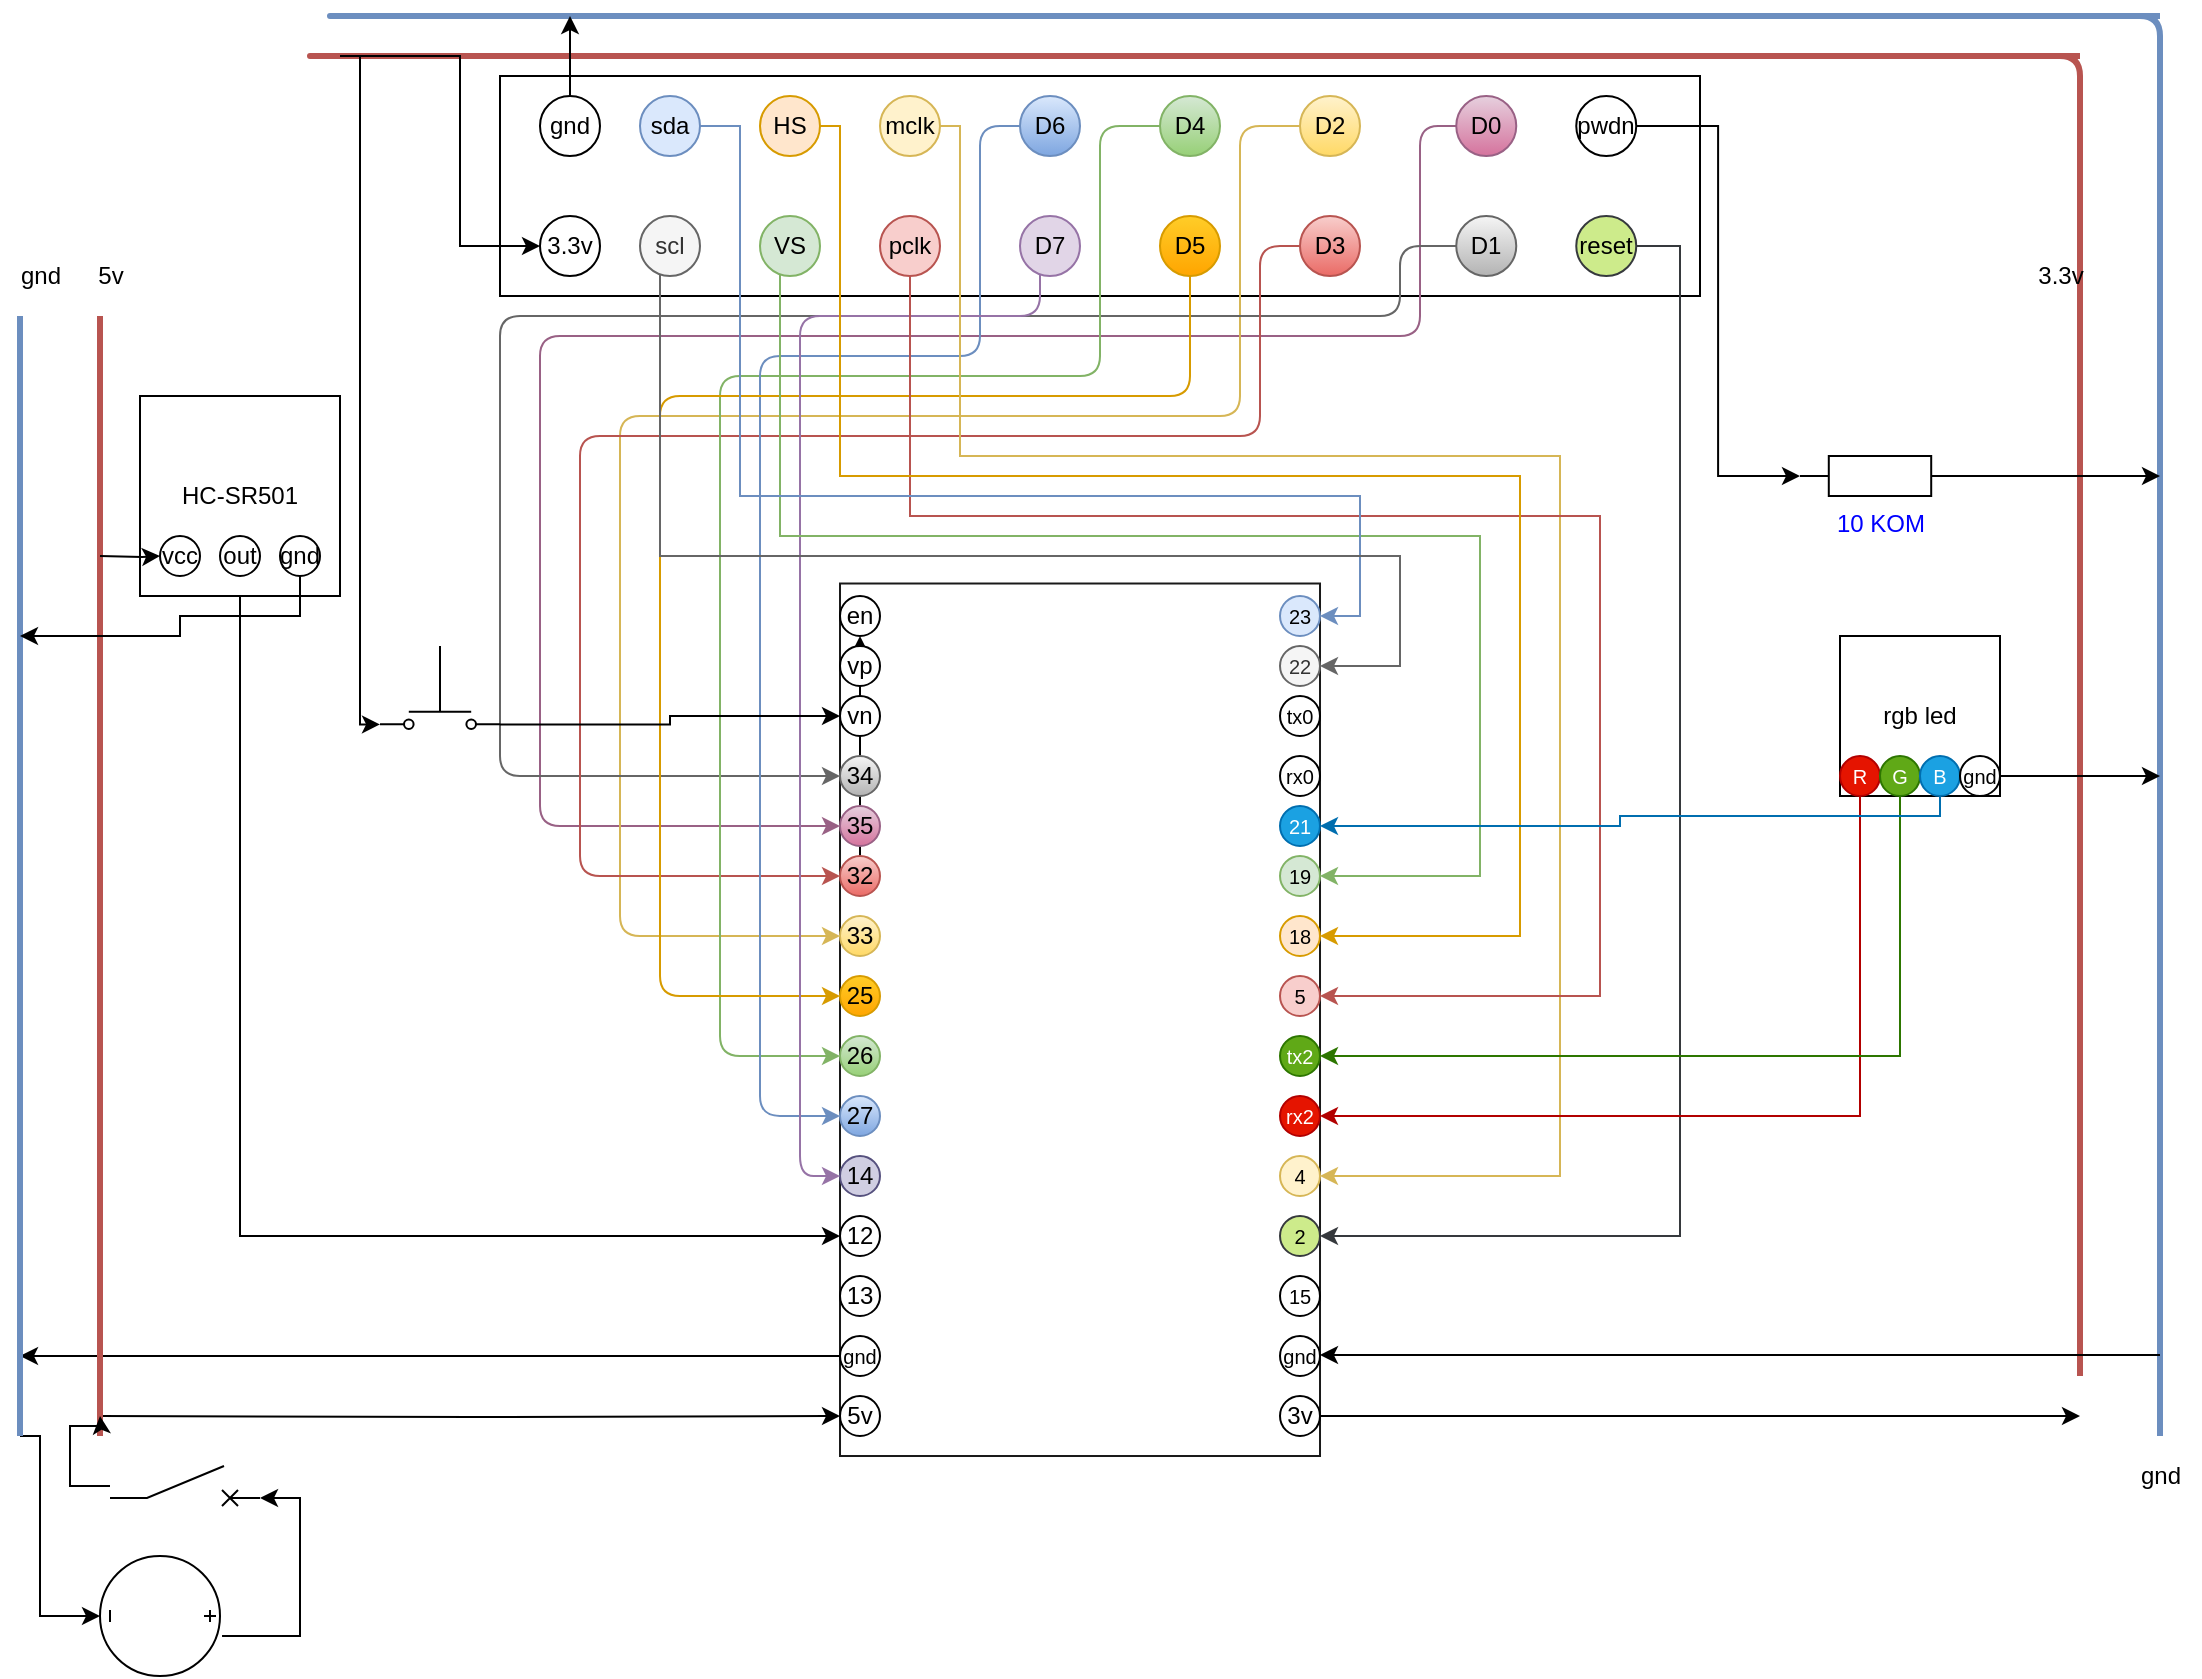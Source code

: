 <mxfile version="13.10.9" type="github">
  <diagram name="Page-1" id="7e0a89b8-554c-2b80-1dc8-d5c74ca68de4">
    <mxGraphModel dx="2066" dy="1110" grid="1" gridSize="10" guides="1" tooltips="1" connect="1" arrows="1" fold="1" page="1" pageScale="1" pageWidth="1100" pageHeight="850" background="#ffffff" math="0" shadow="0">
      <root>
        <mxCell id="0" />
        <mxCell id="1" parent="0" />
        <mxCell id="bvHc1E0F6--pJfczG942-1" value="" style="rounded=0;whiteSpace=wrap;html=1;rotation=-90;opacity=90;" parent="1" vertex="1">
          <mxGeometry x="321.88" y="391.88" width="436.25" height="240" as="geometry" />
        </mxCell>
        <mxCell id="5iwju3OXFSgrMfGdqbCo-8" style="edgeStyle=orthogonalEdgeStyle;rounded=0;orthogonalLoop=1;jettySize=auto;html=1;" parent="1" target="bvHc1E0F6--pJfczG942-3" edge="1">
          <mxGeometry relative="1" as="geometry">
            <mxPoint x="10" y="720" as="sourcePoint" />
            <Array as="points">
              <mxPoint x="20" y="720" />
              <mxPoint x="20" y="810" />
            </Array>
          </mxGeometry>
        </mxCell>
        <mxCell id="5iwju3OXFSgrMfGdqbCo-104" style="edgeStyle=orthogonalEdgeStyle;rounded=0;orthogonalLoop=1;jettySize=auto;html=1;entryX=1;entryY=0.8;entryDx=0;entryDy=0;entryPerimeter=0;exitX=0.667;exitY=-0.017;exitDx=0;exitDy=0;exitPerimeter=0;" parent="1" source="bvHc1E0F6--pJfczG942-3" target="5iwju3OXFSgrMfGdqbCo-102" edge="1">
          <mxGeometry relative="1" as="geometry" />
        </mxCell>
        <mxCell id="bvHc1E0F6--pJfczG942-3" value="" style="pointerEvents=1;verticalLabelPosition=bottom;shadow=0;dashed=0;align=center;html=1;verticalAlign=top;shape=mxgraph.electrical.signal_sources.dc_source_3;rotation=90;" parent="1" vertex="1">
          <mxGeometry x="50" y="780" width="60" height="60" as="geometry" />
        </mxCell>
        <mxCell id="5iwju3OXFSgrMfGdqbCo-4" style="edgeStyle=orthogonalEdgeStyle;rounded=0;orthogonalLoop=1;jettySize=auto;html=1;" parent="1" target="bvHc1E0F6--pJfczG942-7" edge="1">
          <mxGeometry relative="1" as="geometry">
            <mxPoint x="50" y="710" as="sourcePoint" />
          </mxGeometry>
        </mxCell>
        <mxCell id="bvHc1E0F6--pJfczG942-7" value="5v" style="ellipse;whiteSpace=wrap;html=1;aspect=fixed;" parent="1" vertex="1">
          <mxGeometry x="420" y="700" width="20" height="20" as="geometry" />
        </mxCell>
        <mxCell id="5iwju3OXFSgrMfGdqbCo-5" style="edgeStyle=orthogonalEdgeStyle;rounded=0;orthogonalLoop=1;jettySize=auto;html=1;" parent="1" source="bvHc1E0F6--pJfczG942-14" edge="1">
          <mxGeometry relative="1" as="geometry">
            <mxPoint x="10" y="680" as="targetPoint" />
          </mxGeometry>
        </mxCell>
        <mxCell id="bvHc1E0F6--pJfczG942-14" value="&lt;font size=&quot;1&quot;&gt;gnd&lt;/font&gt;" style="ellipse;whiteSpace=wrap;html=1;aspect=fixed;" parent="1" vertex="1">
          <mxGeometry x="420" y="670" width="20" height="20" as="geometry" />
        </mxCell>
        <mxCell id="bvHc1E0F6--pJfczG942-18" value="13" style="ellipse;whiteSpace=wrap;html=1;aspect=fixed;" parent="1" vertex="1">
          <mxGeometry x="420" y="640" width="20" height="20" as="geometry" />
        </mxCell>
        <mxCell id="bvHc1E0F6--pJfczG942-19" value="12" style="ellipse;whiteSpace=wrap;html=1;aspect=fixed;" parent="1" vertex="1">
          <mxGeometry x="420" y="610" width="20" height="20" as="geometry" />
        </mxCell>
        <mxCell id="bvHc1E0F6--pJfczG942-20" value="14" style="ellipse;whiteSpace=wrap;html=1;aspect=fixed;fillColor=#d0cee2;strokeColor=#56517e;" parent="1" vertex="1">
          <mxGeometry x="420" y="580" width="20" height="20" as="geometry" />
        </mxCell>
        <mxCell id="bvHc1E0F6--pJfczG942-21" value="27" style="ellipse;whiteSpace=wrap;html=1;aspect=fixed;fillColor=#dae8fc;strokeColor=#6c8ebf;gradientColor=#7ea6e0;" parent="1" vertex="1">
          <mxGeometry x="420" y="550" width="20" height="20" as="geometry" />
        </mxCell>
        <mxCell id="bvHc1E0F6--pJfczG942-22" value="26" style="ellipse;whiteSpace=wrap;html=1;aspect=fixed;fillColor=#d5e8d4;strokeColor=#82b366;gradientColor=#97d077;" parent="1" vertex="1">
          <mxGeometry x="420" y="520" width="20" height="20" as="geometry" />
        </mxCell>
        <mxCell id="bvHc1E0F6--pJfczG942-23" value="25" style="ellipse;whiteSpace=wrap;html=1;aspect=fixed;fillColor=#ffcd28;strokeColor=#d79b00;gradientColor=#ffa500;" parent="1" vertex="1">
          <mxGeometry x="420" y="490" width="20" height="20" as="geometry" />
        </mxCell>
        <mxCell id="bvHc1E0F6--pJfczG942-24" value="33" style="ellipse;whiteSpace=wrap;html=1;aspect=fixed;fillColor=#fff2cc;strokeColor=#d6b656;gradientColor=#ffd966;" parent="1" vertex="1">
          <mxGeometry x="420" y="460" width="20" height="20" as="geometry" />
        </mxCell>
        <mxCell id="5iwju3OXFSgrMfGdqbCo-1" value="" style="edgeStyle=orthogonalEdgeStyle;rounded=0;orthogonalLoop=1;jettySize=auto;html=1;" parent="1" source="bvHc1E0F6--pJfczG942-25" target="bvHc1E0F6--pJfczG942-30" edge="1">
          <mxGeometry relative="1" as="geometry" />
        </mxCell>
        <mxCell id="bvHc1E0F6--pJfczG942-25" value="32" style="ellipse;whiteSpace=wrap;html=1;aspect=fixed;fillColor=#f8cecc;strokeColor=#b85450;gradientColor=#ea6b66;" parent="1" vertex="1">
          <mxGeometry x="420" y="430" width="20" height="20" as="geometry" />
        </mxCell>
        <mxCell id="bvHc1E0F6--pJfczG942-26" value="35" style="ellipse;whiteSpace=wrap;html=1;aspect=fixed;fillColor=#e6d0de;strokeColor=#996185;gradientColor=#d5739d;" parent="1" vertex="1">
          <mxGeometry x="420" y="405" width="20" height="20" as="geometry" />
        </mxCell>
        <mxCell id="bvHc1E0F6--pJfczG942-27" value="34" style="ellipse;whiteSpace=wrap;html=1;aspect=fixed;fillColor=#f5f5f5;strokeColor=#666666;gradientColor=#b3b3b3;" parent="1" vertex="1">
          <mxGeometry x="420" y="380" width="20" height="20" as="geometry" />
        </mxCell>
        <mxCell id="bvHc1E0F6--pJfczG942-28" value="vn" style="ellipse;whiteSpace=wrap;html=1;aspect=fixed;" parent="1" vertex="1">
          <mxGeometry x="420" y="350" width="20" height="20" as="geometry" />
        </mxCell>
        <mxCell id="bvHc1E0F6--pJfczG942-29" value="vp" style="ellipse;whiteSpace=wrap;html=1;aspect=fixed;" parent="1" vertex="1">
          <mxGeometry x="420" y="325" width="20" height="20" as="geometry" />
        </mxCell>
        <mxCell id="bvHc1E0F6--pJfczG942-30" value="en" style="ellipse;whiteSpace=wrap;html=1;aspect=fixed;" parent="1" vertex="1">
          <mxGeometry x="420" y="300" width="20" height="20" as="geometry" />
        </mxCell>
        <mxCell id="bvHc1E0F6--pJfczG942-51" style="edgeStyle=orthogonalEdgeStyle;rounded=0;orthogonalLoop=1;jettySize=auto;html=0;strokeWidth=1;fontColor=#0000FF;" parent="1" source="bvHc1E0F6--pJfczG942-31" edge="1">
          <mxGeometry relative="1" as="geometry">
            <mxPoint x="1040" y="710" as="targetPoint" />
          </mxGeometry>
        </mxCell>
        <mxCell id="bvHc1E0F6--pJfczG942-31" value="3v" style="ellipse;whiteSpace=wrap;html=1;aspect=fixed;" parent="1" vertex="1">
          <mxGeometry x="640" y="700" width="20" height="20" as="geometry" />
        </mxCell>
        <mxCell id="bvHc1E0F6--pJfczG942-32" value="&lt;font size=&quot;1&quot;&gt;gnd&lt;/font&gt;" style="ellipse;whiteSpace=wrap;html=1;aspect=fixed;" parent="1" vertex="1">
          <mxGeometry x="640" y="670" width="20" height="20" as="geometry" />
        </mxCell>
        <mxCell id="bvHc1E0F6--pJfczG942-33" value="&lt;font size=&quot;1&quot;&gt;15&lt;/font&gt;" style="ellipse;whiteSpace=wrap;html=1;aspect=fixed;" parent="1" vertex="1">
          <mxGeometry x="640" y="640" width="20" height="20" as="geometry" />
        </mxCell>
        <mxCell id="bvHc1E0F6--pJfczG942-34" value="&lt;font size=&quot;1&quot;&gt;2&lt;/font&gt;" style="ellipse;whiteSpace=wrap;html=1;aspect=fixed;fillColor=#cdeb8b;strokeColor=#36393d;" parent="1" vertex="1">
          <mxGeometry x="640" y="610" width="20" height="20" as="geometry" />
        </mxCell>
        <mxCell id="bvHc1E0F6--pJfczG942-35" value="&lt;font size=&quot;1&quot;&gt;4&lt;/font&gt;" style="ellipse;whiteSpace=wrap;html=1;aspect=fixed;fillColor=#fff2cc;strokeColor=#d6b656;" parent="1" vertex="1">
          <mxGeometry x="640" y="580" width="20" height="20" as="geometry" />
        </mxCell>
        <mxCell id="bvHc1E0F6--pJfczG942-36" value="&lt;font size=&quot;1&quot;&gt;rx2&lt;/font&gt;" style="ellipse;whiteSpace=wrap;html=1;aspect=fixed;fillColor=#e51400;strokeColor=#B20000;fontColor=#ffffff;" parent="1" vertex="1">
          <mxGeometry x="640" y="550" width="20" height="20" as="geometry" />
        </mxCell>
        <mxCell id="bvHc1E0F6--pJfczG942-37" value="&lt;font size=&quot;1&quot;&gt;tx2&lt;/font&gt;" style="ellipse;whiteSpace=wrap;html=1;aspect=fixed;fillColor=#60a917;strokeColor=#2D7600;fontColor=#ffffff;" parent="1" vertex="1">
          <mxGeometry x="640" y="520" width="20" height="20" as="geometry" />
        </mxCell>
        <mxCell id="bvHc1E0F6--pJfczG942-38" value="&lt;font size=&quot;1&quot;&gt;5&lt;/font&gt;" style="ellipse;whiteSpace=wrap;html=1;aspect=fixed;fillColor=#f8cecc;strokeColor=#b85450;" parent="1" vertex="1">
          <mxGeometry x="640" y="490" width="20" height="20" as="geometry" />
        </mxCell>
        <mxCell id="bvHc1E0F6--pJfczG942-39" value="&lt;font size=&quot;1&quot;&gt;18&lt;/font&gt;" style="ellipse;whiteSpace=wrap;html=1;aspect=fixed;fillColor=#ffe6cc;strokeColor=#d79b00;" parent="1" vertex="1">
          <mxGeometry x="640" y="460" width="20" height="20" as="geometry" />
        </mxCell>
        <mxCell id="bvHc1E0F6--pJfczG942-40" value="&lt;font size=&quot;1&quot;&gt;19&lt;/font&gt;" style="ellipse;whiteSpace=wrap;html=1;aspect=fixed;fillColor=#d5e8d4;strokeColor=#82b366;" parent="1" vertex="1">
          <mxGeometry x="640" y="430" width="20" height="20" as="geometry" />
        </mxCell>
        <mxCell id="bvHc1E0F6--pJfczG942-41" value="&lt;font size=&quot;1&quot;&gt;21&lt;/font&gt;" style="ellipse;whiteSpace=wrap;html=1;aspect=fixed;fillColor=#1ba1e2;strokeColor=#006EAF;fontColor=#ffffff;" parent="1" vertex="1">
          <mxGeometry x="640" y="405" width="20" height="20" as="geometry" />
        </mxCell>
        <mxCell id="bvHc1E0F6--pJfczG942-42" value="&lt;font size=&quot;1&quot;&gt;rx0&lt;/font&gt;" style="ellipse;whiteSpace=wrap;html=1;aspect=fixed;" parent="1" vertex="1">
          <mxGeometry x="640" y="380" width="20" height="20" as="geometry" />
        </mxCell>
        <mxCell id="bvHc1E0F6--pJfczG942-43" value="&lt;font size=&quot;1&quot;&gt;tx0&lt;/font&gt;" style="ellipse;whiteSpace=wrap;html=1;aspect=fixed;" parent="1" vertex="1">
          <mxGeometry x="640" y="350" width="20" height="20" as="geometry" />
        </mxCell>
        <mxCell id="bvHc1E0F6--pJfczG942-44" value="&lt;font size=&quot;1&quot;&gt;22&lt;/font&gt;" style="ellipse;whiteSpace=wrap;html=1;aspect=fixed;fillColor=#f5f5f5;strokeColor=#666666;fontColor=#333333;" parent="1" vertex="1">
          <mxGeometry x="640" y="325" width="20" height="20" as="geometry" />
        </mxCell>
        <mxCell id="bvHc1E0F6--pJfczG942-45" value="&lt;font size=&quot;1&quot;&gt;23&lt;/font&gt;" style="ellipse;whiteSpace=wrap;html=1;aspect=fixed;fillColor=#dae8fc;strokeColor=#6c8ebf;" parent="1" vertex="1">
          <mxGeometry x="640" y="300" width="20" height="20" as="geometry" />
        </mxCell>
        <mxCell id="bvHc1E0F6--pJfczG942-48" value="" style="endArrow=none;labelBorderColor=#0000FF;fontColor=#0000FF;spacingTop=2;spacing=4;fillColor=#dae8fc;strokeColor=#6c8ebf;strokeWidth=3;" parent="1" edge="1">
          <mxGeometry width="50" height="50" relative="1" as="geometry">
            <mxPoint x="1080" y="720" as="sourcePoint" />
            <mxPoint x="1080" y="10" as="targetPoint" />
            <Array as="points">
              <mxPoint x="1080" y="10" />
              <mxPoint x="160" y="10" />
            </Array>
          </mxGeometry>
        </mxCell>
        <mxCell id="bvHc1E0F6--pJfczG942-50" value="" style="endArrow=none;html=1;strokeWidth=3;fontColor=#0000FF;fillColor=#f8cecc;strokeColor=#b85450;" parent="1" edge="1">
          <mxGeometry width="50" height="50" relative="1" as="geometry">
            <mxPoint x="1040" y="690" as="sourcePoint" />
            <mxPoint x="1040" y="30" as="targetPoint" />
            <Array as="points">
              <mxPoint x="1040" y="30" />
              <mxPoint x="150" y="30" />
            </Array>
          </mxGeometry>
        </mxCell>
        <mxCell id="bvHc1E0F6--pJfczG942-54" style="edgeStyle=orthogonalEdgeStyle;rounded=0;orthogonalLoop=1;jettySize=auto;html=0;strokeWidth=1;fontColor=#0000FF;" parent="1" target="bvHc1E0F6--pJfczG942-32" edge="1">
          <mxGeometry relative="1" as="geometry">
            <mxPoint x="700" y="679.5" as="targetPoint" />
            <mxPoint x="1080" y="679.5" as="sourcePoint" />
          </mxGeometry>
        </mxCell>
        <mxCell id="bvHc1E0F6--pJfczG942-58" style="edgeStyle=orthogonalEdgeStyle;rounded=0;orthogonalLoop=1;jettySize=auto;html=0;strokeWidth=1;fontColor=#0000FF;" parent="1" source="bvHc1E0F6--pJfczG942-57" edge="1">
          <mxGeometry relative="1" as="geometry">
            <mxPoint x="1080" y="240" as="targetPoint" />
          </mxGeometry>
        </mxCell>
        <mxCell id="bvHc1E0F6--pJfczG942-57" value="10 KOM" style="pointerEvents=1;verticalLabelPosition=bottom;shadow=0;dashed=0;align=center;html=1;verticalAlign=top;shape=mxgraph.electrical.resistors.resistor_1;fontColor=#0000FF;" parent="1" vertex="1">
          <mxGeometry x="900" y="230" width="80" height="20" as="geometry" />
        </mxCell>
        <mxCell id="bvHc1E0F6--pJfczG942-60" value="" style="rounded=0;whiteSpace=wrap;html=1;fontColor=#0000FF;labelBackgroundColor=none;textOpacity=90;" parent="1" vertex="1">
          <mxGeometry x="250" y="40" width="600" height="110" as="geometry" />
        </mxCell>
        <mxCell id="bvHc1E0F6--pJfczG942-83" style="edgeStyle=orthogonalEdgeStyle;rounded=0;orthogonalLoop=1;jettySize=auto;html=0;entryX=0;entryY=0.5;entryDx=0;entryDy=0;entryPerimeter=0;strokeWidth=1;fontColor=#0000FF;" parent="1" source="bvHc1E0F6--pJfczG942-68" target="bvHc1E0F6--pJfczG942-57" edge="1">
          <mxGeometry relative="1" as="geometry" />
        </mxCell>
        <mxCell id="bvHc1E0F6--pJfczG942-68" value="pwdn" style="ellipse;whiteSpace=wrap;html=1;aspect=fixed;" parent="1" vertex="1">
          <mxGeometry x="788.13" y="50" width="30" height="30" as="geometry" />
        </mxCell>
        <mxCell id="5iwju3OXFSgrMfGdqbCo-85" style="edgeStyle=orthogonalEdgeStyle;orthogonalLoop=1;jettySize=auto;html=1;entryX=1;entryY=0.5;entryDx=0;entryDy=0;rounded=0;fillColor=#cdeb8b;strokeColor=#36393d;" parent="1" source="bvHc1E0F6--pJfczG942-72" target="bvHc1E0F6--pJfczG942-34" edge="1">
          <mxGeometry relative="1" as="geometry">
            <mxPoint x="840" y="620" as="targetPoint" />
            <Array as="points">
              <mxPoint x="840" y="125" />
              <mxPoint x="840" y="620" />
            </Array>
          </mxGeometry>
        </mxCell>
        <mxCell id="bvHc1E0F6--pJfczG942-72" value="reset" style="ellipse;whiteSpace=wrap;html=1;aspect=fixed;fillColor=#cdeb8b;strokeColor=#36393d;" parent="1" vertex="1">
          <mxGeometry x="788.13" y="110" width="30" height="30" as="geometry" />
        </mxCell>
        <mxCell id="5iwju3OXFSgrMfGdqbCo-83" style="edgeStyle=orthogonalEdgeStyle;rounded=1;orthogonalLoop=1;jettySize=auto;html=1;entryX=0;entryY=0.5;entryDx=0;entryDy=0;gradientColor=#d5739d;fillColor=#e6d0de;strokeColor=#996185;" parent="1" source="bvHc1E0F6--pJfczG942-76" target="bvHc1E0F6--pJfczG942-26" edge="1">
          <mxGeometry relative="1" as="geometry">
            <mxPoint x="270" y="420" as="targetPoint" />
            <Array as="points">
              <mxPoint x="710" y="65" />
              <mxPoint x="710" y="170" />
              <mxPoint x="270" y="170" />
              <mxPoint x="270" y="415" />
            </Array>
          </mxGeometry>
        </mxCell>
        <mxCell id="bvHc1E0F6--pJfczG942-76" value="D0" style="ellipse;whiteSpace=wrap;html=1;aspect=fixed;gradientColor=#d5739d;fillColor=#e6d0de;strokeColor=#996185;" parent="1" vertex="1">
          <mxGeometry x="728.13" y="50" width="30" height="30" as="geometry" />
        </mxCell>
        <mxCell id="5iwju3OXFSgrMfGdqbCo-81" style="edgeStyle=orthogonalEdgeStyle;rounded=1;orthogonalLoop=1;jettySize=auto;html=1;entryX=0;entryY=0.5;entryDx=0;entryDy=0;gradientColor=#ffd966;fillColor=#fff2cc;strokeColor=#d6b656;" parent="1" source="bvHc1E0F6--pJfczG942-77" target="bvHc1E0F6--pJfczG942-24" edge="1">
          <mxGeometry relative="1" as="geometry">
            <mxPoint x="310" y="470" as="targetPoint" />
            <Array as="points">
              <mxPoint x="620" y="65" />
              <mxPoint x="620" y="210" />
              <mxPoint x="310" y="210" />
              <mxPoint x="310" y="470" />
            </Array>
          </mxGeometry>
        </mxCell>
        <mxCell id="bvHc1E0F6--pJfczG942-77" value="D2" style="ellipse;whiteSpace=wrap;html=1;aspect=fixed;gradientColor=#ffd966;fillColor=#fff2cc;strokeColor=#d6b656;" parent="1" vertex="1">
          <mxGeometry x="650" y="50" width="30" height="30" as="geometry" />
        </mxCell>
        <mxCell id="5iwju3OXFSgrMfGdqbCo-84" style="edgeStyle=orthogonalEdgeStyle;rounded=1;orthogonalLoop=1;jettySize=auto;html=1;entryX=0;entryY=0.5;entryDx=0;entryDy=0;gradientColor=#b3b3b3;fillColor=#f5f5f5;strokeColor=#666666;" parent="1" source="bvHc1E0F6--pJfczG942-78" target="bvHc1E0F6--pJfczG942-27" edge="1">
          <mxGeometry relative="1" as="geometry">
            <mxPoint x="240" y="390" as="targetPoint" />
            <Array as="points">
              <mxPoint x="700" y="125" />
              <mxPoint x="700" y="160" />
              <mxPoint x="250" y="160" />
              <mxPoint x="250" y="390" />
            </Array>
          </mxGeometry>
        </mxCell>
        <mxCell id="bvHc1E0F6--pJfczG942-78" value="D1" style="ellipse;whiteSpace=wrap;html=1;aspect=fixed;fillColor=#f5f5f5;strokeColor=#666666;gradientColor=#b3b3b3;" parent="1" vertex="1">
          <mxGeometry x="728.13" y="110" width="30" height="30" as="geometry" />
        </mxCell>
        <mxCell id="5iwju3OXFSgrMfGdqbCo-82" style="edgeStyle=orthogonalEdgeStyle;rounded=1;orthogonalLoop=1;jettySize=auto;html=1;entryX=0;entryY=0.5;entryDx=0;entryDy=0;gradientColor=#ea6b66;fillColor=#f8cecc;strokeColor=#b85450;" parent="1" source="bvHc1E0F6--pJfczG942-79" target="bvHc1E0F6--pJfczG942-25" edge="1">
          <mxGeometry relative="1" as="geometry">
            <mxPoint x="280" y="440" as="targetPoint" />
            <Array as="points">
              <mxPoint x="630" y="125" />
              <mxPoint x="630" y="220" />
              <mxPoint x="290" y="220" />
              <mxPoint x="290" y="440" />
            </Array>
          </mxGeometry>
        </mxCell>
        <mxCell id="bvHc1E0F6--pJfczG942-79" value="D3" style="ellipse;whiteSpace=wrap;html=1;aspect=fixed;gradientColor=#ea6b66;fillColor=#f8cecc;strokeColor=#b85450;" parent="1" vertex="1">
          <mxGeometry x="650" y="110" width="30" height="30" as="geometry" />
        </mxCell>
        <mxCell id="5iwju3OXFSgrMfGdqbCo-70" style="edgeStyle=orthogonalEdgeStyle;rounded=1;orthogonalLoop=1;jettySize=auto;html=1;entryX=0;entryY=0.5;entryDx=0;entryDy=0;gradientColor=#97d077;fillColor=#d5e8d4;strokeColor=#82b366;" parent="1" source="bvHc1E0F6--pJfczG942-84" target="bvHc1E0F6--pJfczG942-22" edge="1">
          <mxGeometry relative="1" as="geometry">
            <mxPoint x="360" y="530" as="targetPoint" />
            <Array as="points">
              <mxPoint x="550" y="65" />
              <mxPoint x="550" y="190" />
              <mxPoint x="360" y="190" />
              <mxPoint x="360" y="530" />
            </Array>
          </mxGeometry>
        </mxCell>
        <mxCell id="bvHc1E0F6--pJfczG942-84" value="D4" style="ellipse;whiteSpace=wrap;html=1;aspect=fixed;gradientColor=#97d077;fillColor=#d5e8d4;strokeColor=#82b366;" parent="1" vertex="1">
          <mxGeometry x="580" y="50" width="30" height="30" as="geometry" />
        </mxCell>
        <mxCell id="5iwju3OXFSgrMfGdqbCo-69" style="edgeStyle=orthogonalEdgeStyle;rounded=1;orthogonalLoop=1;jettySize=auto;html=1;entryX=0;entryY=0.5;entryDx=0;entryDy=0;gradientColor=#7ea6e0;fillColor=#dae8fc;strokeColor=#6c8ebf;" parent="1" source="bvHc1E0F6--pJfczG942-85" target="bvHc1E0F6--pJfczG942-21" edge="1">
          <mxGeometry relative="1" as="geometry">
            <mxPoint x="390" y="560" as="targetPoint" />
            <Array as="points">
              <mxPoint x="490" y="65" />
              <mxPoint x="490" y="180" />
              <mxPoint x="380" y="180" />
              <mxPoint x="380" y="560" />
            </Array>
          </mxGeometry>
        </mxCell>
        <mxCell id="bvHc1E0F6--pJfczG942-85" value="D6" style="ellipse;whiteSpace=wrap;html=1;aspect=fixed;gradientColor=#7ea6e0;fillColor=#dae8fc;strokeColor=#6c8ebf;" parent="1" vertex="1">
          <mxGeometry x="510" y="50" width="30" height="30" as="geometry" />
        </mxCell>
        <mxCell id="5iwju3OXFSgrMfGdqbCo-76" style="edgeStyle=orthogonalEdgeStyle;rounded=1;orthogonalLoop=1;jettySize=auto;html=1;entryX=0;entryY=0.5;entryDx=0;entryDy=0;gradientColor=#ffa500;fillColor=#ffcd28;strokeColor=#d79b00;" parent="1" source="bvHc1E0F6--pJfczG942-86" target="bvHc1E0F6--pJfczG942-23" edge="1">
          <mxGeometry relative="1" as="geometry">
            <mxPoint x="340" y="500" as="targetPoint" />
            <Array as="points">
              <mxPoint x="595" y="200" />
              <mxPoint x="330" y="200" />
              <mxPoint x="330" y="500" />
            </Array>
          </mxGeometry>
        </mxCell>
        <mxCell id="bvHc1E0F6--pJfczG942-86" value="D5" style="ellipse;whiteSpace=wrap;html=1;aspect=fixed;gradientColor=#ffa500;fillColor=#ffcd28;strokeColor=#d79b00;" parent="1" vertex="1">
          <mxGeometry x="580" y="110" width="30" height="30" as="geometry" />
        </mxCell>
        <mxCell id="5iwju3OXFSgrMfGdqbCo-67" style="edgeStyle=orthogonalEdgeStyle;rounded=1;orthogonalLoop=1;jettySize=auto;html=1;entryX=0;entryY=0.5;entryDx=0;entryDy=0;fillColor=#e1d5e7;strokeColor=#9673a6;" parent="1" source="bvHc1E0F6--pJfczG942-87" target="bvHc1E0F6--pJfczG942-20" edge="1">
          <mxGeometry relative="1" as="geometry">
            <mxPoint x="410" y="590" as="targetPoint" />
            <Array as="points">
              <mxPoint x="520" y="160" />
              <mxPoint x="400" y="160" />
              <mxPoint x="400" y="590" />
            </Array>
          </mxGeometry>
        </mxCell>
        <mxCell id="bvHc1E0F6--pJfczG942-87" value="D7" style="ellipse;whiteSpace=wrap;html=1;aspect=fixed;fillColor=#e1d5e7;strokeColor=#9673a6;" parent="1" vertex="1">
          <mxGeometry x="510" y="110" width="30" height="30" as="geometry" />
        </mxCell>
        <mxCell id="5iwju3OXFSgrMfGdqbCo-65" style="edgeStyle=orthogonalEdgeStyle;rounded=0;orthogonalLoop=1;jettySize=auto;html=1;entryX=1;entryY=0.5;entryDx=0;entryDy=0;fillColor=#fff2cc;strokeColor=#d6b656;" parent="1" source="bvHc1E0F6--pJfczG942-88" target="bvHc1E0F6--pJfczG942-35" edge="1">
          <mxGeometry relative="1" as="geometry">
            <mxPoint x="760" y="590" as="targetPoint" />
            <Array as="points">
              <mxPoint x="480" y="65" />
              <mxPoint x="480" y="230" />
              <mxPoint x="780" y="230" />
              <mxPoint x="780" y="590" />
            </Array>
          </mxGeometry>
        </mxCell>
        <mxCell id="bvHc1E0F6--pJfczG942-88" value="mclk" style="ellipse;whiteSpace=wrap;html=1;aspect=fixed;fillColor=#fff2cc;strokeColor=#d6b656;" parent="1" vertex="1">
          <mxGeometry x="440" y="50" width="30" height="30" as="geometry" />
        </mxCell>
        <mxCell id="5iwju3OXFSgrMfGdqbCo-47" style="edgeStyle=orthogonalEdgeStyle;rounded=0;orthogonalLoop=1;jettySize=auto;html=1;entryX=1;entryY=0.5;entryDx=0;entryDy=0;fillColor=#f8cecc;strokeColor=#b85450;" parent="1" source="bvHc1E0F6--pJfczG942-89" target="bvHc1E0F6--pJfczG942-38" edge="1">
          <mxGeometry relative="1" as="geometry">
            <mxPoint x="800" y="500" as="targetPoint" />
            <Array as="points">
              <mxPoint x="455" y="260" />
              <mxPoint x="800" y="260" />
              <mxPoint x="800" y="500" />
            </Array>
          </mxGeometry>
        </mxCell>
        <mxCell id="5iwju3OXFSgrMfGdqbCo-64" style="edgeStyle=orthogonalEdgeStyle;rounded=0;orthogonalLoop=1;jettySize=auto;html=1;entryX=1;entryY=0.5;entryDx=0;entryDy=0;fillColor=#ffe6cc;strokeColor=#d79b00;" parent="1" source="bvHc1E0F6--pJfczG942-91" target="bvHc1E0F6--pJfczG942-39" edge="1">
          <mxGeometry relative="1" as="geometry">
            <mxPoint x="760" y="470" as="targetPoint" />
            <Array as="points">
              <mxPoint x="420" y="65" />
              <mxPoint x="420" y="240" />
              <mxPoint x="760" y="240" />
              <mxPoint x="760" y="470" />
            </Array>
          </mxGeometry>
        </mxCell>
        <mxCell id="bvHc1E0F6--pJfczG942-91" value="HS" style="ellipse;whiteSpace=wrap;html=1;aspect=fixed;fillColor=#ffe6cc;strokeColor=#d79b00;" parent="1" vertex="1">
          <mxGeometry x="380" y="50" width="30" height="30" as="geometry" />
        </mxCell>
        <mxCell id="5iwju3OXFSgrMfGdqbCo-44" style="edgeStyle=orthogonalEdgeStyle;rounded=0;orthogonalLoop=1;jettySize=auto;html=1;entryX=1;entryY=0.5;entryDx=0;entryDy=0;fillColor=#d5e8d4;strokeColor=#82b366;" parent="1" source="bvHc1E0F6--pJfczG942-92" target="bvHc1E0F6--pJfczG942-40" edge="1">
          <mxGeometry relative="1" as="geometry">
            <mxPoint x="740" y="440" as="targetPoint" />
            <Array as="points">
              <mxPoint x="390" y="270" />
              <mxPoint x="740" y="270" />
              <mxPoint x="740" y="440" />
            </Array>
          </mxGeometry>
        </mxCell>
        <mxCell id="5iwju3OXFSgrMfGdqbCo-63" style="edgeStyle=orthogonalEdgeStyle;rounded=0;orthogonalLoop=1;jettySize=auto;html=1;fillColor=#dae8fc;strokeColor=#6c8ebf;" parent="1" source="bvHc1E0F6--pJfczG942-93" target="bvHc1E0F6--pJfczG942-45" edge="1">
          <mxGeometry relative="1" as="geometry">
            <mxPoint x="680" y="310" as="targetPoint" />
            <Array as="points">
              <mxPoint x="370" y="65" />
              <mxPoint x="370" y="250" />
              <mxPoint x="680" y="250" />
              <mxPoint x="680" y="310" />
            </Array>
          </mxGeometry>
        </mxCell>
        <mxCell id="bvHc1E0F6--pJfczG942-93" value="sda" style="ellipse;whiteSpace=wrap;html=1;aspect=fixed;fillColor=#dae8fc;strokeColor=#6c8ebf;" parent="1" vertex="1">
          <mxGeometry x="320" y="50" width="30" height="30" as="geometry" />
        </mxCell>
        <mxCell id="5iwju3OXFSgrMfGdqbCo-37" style="edgeStyle=orthogonalEdgeStyle;rounded=0;orthogonalLoop=1;jettySize=auto;html=1;entryX=1;entryY=0.5;entryDx=0;entryDy=0;fillColor=#f5f5f5;strokeColor=#666666;" parent="1" source="bvHc1E0F6--pJfczG942-94" target="bvHc1E0F6--pJfczG942-44" edge="1">
          <mxGeometry relative="1" as="geometry">
            <mxPoint x="700" y="330" as="targetPoint" />
            <Array as="points">
              <mxPoint x="330" y="280" />
              <mxPoint x="700" y="280" />
              <mxPoint x="700" y="335" />
            </Array>
          </mxGeometry>
        </mxCell>
        <mxCell id="5iwju3OXFSgrMfGdqbCo-34" style="edgeStyle=orthogonalEdgeStyle;rounded=0;orthogonalLoop=1;jettySize=auto;html=1;" parent="1" source="bvHc1E0F6--pJfczG942-95" edge="1">
          <mxGeometry relative="1" as="geometry">
            <mxPoint x="285" y="10" as="targetPoint" />
          </mxGeometry>
        </mxCell>
        <mxCell id="bvHc1E0F6--pJfczG942-95" value="gnd" style="ellipse;whiteSpace=wrap;html=1;aspect=fixed;" parent="1" vertex="1">
          <mxGeometry x="270" y="50" width="30" height="30" as="geometry" />
        </mxCell>
        <mxCell id="5iwju3OXFSgrMfGdqbCo-33" style="edgeStyle=orthogonalEdgeStyle;rounded=0;orthogonalLoop=1;jettySize=auto;html=1;entryX=0;entryY=0.5;entryDx=0;entryDy=0;" parent="1" target="bvHc1E0F6--pJfczG942-96" edge="1">
          <mxGeometry relative="1" as="geometry">
            <mxPoint x="240" y="180" as="targetPoint" />
            <mxPoint x="170" y="30" as="sourcePoint" />
            <Array as="points">
              <mxPoint x="190" y="30" />
              <mxPoint x="230" y="30" />
              <mxPoint x="230" y="175" />
            </Array>
          </mxGeometry>
        </mxCell>
        <mxCell id="bvHc1E0F6--pJfczG942-96" value="3.3v" style="ellipse;whiteSpace=wrap;html=1;aspect=fixed;" parent="1" vertex="1">
          <mxGeometry x="270" y="110" width="30" height="30" as="geometry" />
        </mxCell>
        <mxCell id="5iwju3OXFSgrMfGdqbCo-2" value="" style="endArrow=none;html=1;strokeWidth=3;fontColor=#0000FF;fillColor=#f8cecc;strokeColor=#b85450;" parent="1" edge="1">
          <mxGeometry width="50" height="50" relative="1" as="geometry">
            <mxPoint x="50" y="720" as="sourcePoint" />
            <mxPoint x="50" y="160" as="targetPoint" />
          </mxGeometry>
        </mxCell>
        <mxCell id="5iwju3OXFSgrMfGdqbCo-3" value="" style="endArrow=none;labelBorderColor=#0000FF;fontColor=#0000FF;spacingTop=2;spacing=4;fillColor=#dae8fc;strokeColor=#6c8ebf;strokeWidth=3;" parent="1" edge="1">
          <mxGeometry width="50" height="50" relative="1" as="geometry">
            <mxPoint x="10" y="720" as="sourcePoint" />
            <mxPoint x="10" y="160" as="targetPoint" />
          </mxGeometry>
        </mxCell>
        <mxCell id="5iwju3OXFSgrMfGdqbCo-13" value="HC-SR501" style="whiteSpace=wrap;html=1;aspect=fixed;" parent="1" vertex="1">
          <mxGeometry x="70" y="200" width="100" height="100" as="geometry" />
        </mxCell>
        <mxCell id="5iwju3OXFSgrMfGdqbCo-18" style="edgeStyle=orthogonalEdgeStyle;rounded=0;orthogonalLoop=1;jettySize=auto;html=1;" parent="1" target="5iwju3OXFSgrMfGdqbCo-15" edge="1">
          <mxGeometry relative="1" as="geometry">
            <mxPoint x="50" y="280" as="sourcePoint" />
          </mxGeometry>
        </mxCell>
        <mxCell id="5iwju3OXFSgrMfGdqbCo-15" value="vcc" style="ellipse;whiteSpace=wrap;html=1;aspect=fixed;" parent="1" vertex="1">
          <mxGeometry x="80" y="270" width="20" height="20" as="geometry" />
        </mxCell>
        <mxCell id="5iwju3OXFSgrMfGdqbCo-24" style="edgeStyle=orthogonalEdgeStyle;rounded=0;orthogonalLoop=1;jettySize=auto;html=1;entryX=0;entryY=0.5;entryDx=0;entryDy=0;exitX=0.5;exitY=1;exitDx=0;exitDy=0;" parent="1" source="5iwju3OXFSgrMfGdqbCo-13" target="bvHc1E0F6--pJfczG942-19" edge="1">
          <mxGeometry relative="1" as="geometry" />
        </mxCell>
        <mxCell id="5iwju3OXFSgrMfGdqbCo-16" value="out" style="ellipse;whiteSpace=wrap;html=1;aspect=fixed;" parent="1" vertex="1">
          <mxGeometry x="110" y="270" width="20" height="20" as="geometry" />
        </mxCell>
        <mxCell id="5iwju3OXFSgrMfGdqbCo-22" style="edgeStyle=orthogonalEdgeStyle;rounded=0;orthogonalLoop=1;jettySize=auto;html=1;exitX=0.5;exitY=1;exitDx=0;exitDy=0;" parent="1" source="5iwju3OXFSgrMfGdqbCo-17" edge="1">
          <mxGeometry relative="1" as="geometry">
            <mxPoint x="10" y="320" as="targetPoint" />
            <mxPoint x="180" y="310" as="sourcePoint" />
            <Array as="points">
              <mxPoint x="150" y="310" />
              <mxPoint x="90" y="310" />
              <mxPoint x="90" y="320" />
            </Array>
          </mxGeometry>
        </mxCell>
        <mxCell id="5iwju3OXFSgrMfGdqbCo-17" value="gnd" style="ellipse;whiteSpace=wrap;html=1;aspect=fixed;" parent="1" vertex="1">
          <mxGeometry x="140" y="270" width="20" height="20" as="geometry" />
        </mxCell>
        <mxCell id="5iwju3OXFSgrMfGdqbCo-30" style="edgeStyle=orthogonalEdgeStyle;rounded=0;orthogonalLoop=1;jettySize=auto;html=1;entryX=0;entryY=0.5;entryDx=0;entryDy=0;exitX=1;exitY=0.945;exitDx=0;exitDy=0;exitPerimeter=0;" parent="1" source="5iwju3OXFSgrMfGdqbCo-26" target="bvHc1E0F6--pJfczG942-28" edge="1">
          <mxGeometry relative="1" as="geometry" />
        </mxCell>
        <mxCell id="5iwju3OXFSgrMfGdqbCo-91" style="edgeStyle=orthogonalEdgeStyle;rounded=0;orthogonalLoop=1;jettySize=auto;html=1;exitX=0;exitY=0.945;exitDx=0;exitDy=0;exitPerimeter=0;entryX=0;entryY=0.945;entryDx=0;entryDy=0;entryPerimeter=0;" parent="1" target="5iwju3OXFSgrMfGdqbCo-26" edge="1">
          <mxGeometry relative="1" as="geometry">
            <mxPoint x="180" y="30" as="sourcePoint" />
            <Array as="points">
              <mxPoint x="180" y="364" />
            </Array>
          </mxGeometry>
        </mxCell>
        <mxCell id="5iwju3OXFSgrMfGdqbCo-26" value="" style="pointerEvents=1;verticalLabelPosition=bottom;shadow=0;dashed=0;align=center;html=1;verticalAlign=top;shape=mxgraph.electrical.electro-mechanical.pushbutton_make;" parent="1" vertex="1">
          <mxGeometry x="190" y="325" width="60" height="41.5" as="geometry" />
        </mxCell>
        <mxCell id="5iwju3OXFSgrMfGdqbCo-31" value="3.3v" style="text;html=1;align=center;verticalAlign=middle;resizable=0;points=[];autosize=1;" parent="1" vertex="1">
          <mxGeometry x="1010" y="130" width="40" height="20" as="geometry" />
        </mxCell>
        <mxCell id="5iwju3OXFSgrMfGdqbCo-32" value="5v" style="text;html=1;align=center;verticalAlign=middle;resizable=0;points=[];autosize=1;" parent="1" vertex="1">
          <mxGeometry x="40" y="130" width="30" height="20" as="geometry" />
        </mxCell>
        <mxCell id="bvHc1E0F6--pJfczG942-94" value="scl" style="ellipse;whiteSpace=wrap;html=1;aspect=fixed;fillColor=#f5f5f5;strokeColor=#666666;fontColor=#333333;" parent="1" vertex="1">
          <mxGeometry x="320" y="110" width="30" height="30" as="geometry" />
        </mxCell>
        <mxCell id="bvHc1E0F6--pJfczG942-92" value="VS" style="ellipse;whiteSpace=wrap;html=1;aspect=fixed;fillColor=#d5e8d4;strokeColor=#82b366;" parent="1" vertex="1">
          <mxGeometry x="380" y="110" width="30" height="30" as="geometry" />
        </mxCell>
        <mxCell id="bvHc1E0F6--pJfczG942-89" value="pclk" style="ellipse;whiteSpace=wrap;html=1;aspect=fixed;fillColor=#f8cecc;strokeColor=#b85450;" parent="1" vertex="1">
          <mxGeometry x="440" y="110" width="30" height="30" as="geometry" />
        </mxCell>
        <mxCell id="5iwju3OXFSgrMfGdqbCo-92" value="rgb led" style="rounded=0;whiteSpace=wrap;html=1;" parent="1" vertex="1">
          <mxGeometry x="920" y="320" width="80" height="80" as="geometry" />
        </mxCell>
        <mxCell id="5iwju3OXFSgrMfGdqbCo-99" style="edgeStyle=orthogonalEdgeStyle;rounded=0;orthogonalLoop=1;jettySize=auto;html=1;entryX=1;entryY=0.5;entryDx=0;entryDy=0;fillColor=#e51400;strokeColor=#B20000;" parent="1" source="5iwju3OXFSgrMfGdqbCo-93" target="bvHc1E0F6--pJfczG942-36" edge="1">
          <mxGeometry relative="1" as="geometry">
            <Array as="points">
              <mxPoint x="930" y="560" />
            </Array>
          </mxGeometry>
        </mxCell>
        <mxCell id="5iwju3OXFSgrMfGdqbCo-93" value="&lt;font size=&quot;1&quot;&gt;R&lt;/font&gt;" style="ellipse;whiteSpace=wrap;html=1;aspect=fixed;fillColor=#e51400;strokeColor=#B20000;fontColor=#ffffff;" parent="1" vertex="1">
          <mxGeometry x="920" y="380" width="20" height="20" as="geometry" />
        </mxCell>
        <mxCell id="5iwju3OXFSgrMfGdqbCo-98" style="edgeStyle=orthogonalEdgeStyle;rounded=0;orthogonalLoop=1;jettySize=auto;html=1;entryX=1;entryY=0.5;entryDx=0;entryDy=0;fillColor=#60a917;strokeColor=#2D7600;" parent="1" source="5iwju3OXFSgrMfGdqbCo-94" target="bvHc1E0F6--pJfczG942-37" edge="1">
          <mxGeometry relative="1" as="geometry">
            <Array as="points">
              <mxPoint x="950" y="530" />
            </Array>
          </mxGeometry>
        </mxCell>
        <mxCell id="5iwju3OXFSgrMfGdqbCo-94" value="&lt;font size=&quot;1&quot;&gt;G&lt;/font&gt;" style="ellipse;whiteSpace=wrap;html=1;aspect=fixed;fillColor=#60a917;strokeColor=#2D7600;fontColor=#ffffff;" parent="1" vertex="1">
          <mxGeometry x="940" y="380" width="20" height="20" as="geometry" />
        </mxCell>
        <mxCell id="5iwju3OXFSgrMfGdqbCo-97" style="edgeStyle=orthogonalEdgeStyle;rounded=0;orthogonalLoop=1;jettySize=auto;html=1;entryX=1;entryY=0.5;entryDx=0;entryDy=0;fillColor=#1ba1e2;strokeColor=#006EAF;" parent="1" source="5iwju3OXFSgrMfGdqbCo-95" target="bvHc1E0F6--pJfczG942-41" edge="1">
          <mxGeometry relative="1" as="geometry">
            <Array as="points">
              <mxPoint x="970" y="410" />
              <mxPoint x="810" y="410" />
              <mxPoint x="810" y="415" />
            </Array>
          </mxGeometry>
        </mxCell>
        <mxCell id="5iwju3OXFSgrMfGdqbCo-95" value="&lt;font size=&quot;1&quot;&gt;B&lt;/font&gt;" style="ellipse;whiteSpace=wrap;html=1;aspect=fixed;fillColor=#1ba1e2;strokeColor=#006EAF;fontColor=#ffffff;" parent="1" vertex="1">
          <mxGeometry x="960" y="380" width="20" height="20" as="geometry" />
        </mxCell>
        <mxCell id="5iwju3OXFSgrMfGdqbCo-100" style="edgeStyle=orthogonalEdgeStyle;rounded=0;orthogonalLoop=1;jettySize=auto;html=1;" parent="1" source="5iwju3OXFSgrMfGdqbCo-96" edge="1">
          <mxGeometry relative="1" as="geometry">
            <mxPoint x="1080" y="390" as="targetPoint" />
          </mxGeometry>
        </mxCell>
        <mxCell id="5iwju3OXFSgrMfGdqbCo-96" value="&lt;font size=&quot;1&quot;&gt;gnd&lt;/font&gt;" style="ellipse;whiteSpace=wrap;html=1;aspect=fixed;" parent="1" vertex="1">
          <mxGeometry x="980" y="380" width="20" height="20" as="geometry" />
        </mxCell>
        <mxCell id="5iwju3OXFSgrMfGdqbCo-107" style="edgeStyle=orthogonalEdgeStyle;rounded=0;orthogonalLoop=1;jettySize=auto;html=1;" parent="1" source="5iwju3OXFSgrMfGdqbCo-102" edge="1">
          <mxGeometry relative="1" as="geometry">
            <mxPoint x="50" y="710" as="targetPoint" />
          </mxGeometry>
        </mxCell>
        <mxCell id="5iwju3OXFSgrMfGdqbCo-102" value="" style="pointerEvents=1;verticalLabelPosition=bottom;shadow=0;dashed=0;align=center;html=1;verticalAlign=top;shape=mxgraph.electrical.electro-mechanical.circuit_breaker;" parent="1" vertex="1">
          <mxGeometry x="55" y="735" width="75" height="20" as="geometry" />
        </mxCell>
        <mxCell id="5iwju3OXFSgrMfGdqbCo-108" value="gnd" style="text;html=1;align=center;verticalAlign=middle;resizable=0;points=[];autosize=1;" parent="1" vertex="1">
          <mxGeometry x="1060" y="730" width="40" height="20" as="geometry" />
        </mxCell>
        <mxCell id="5iwju3OXFSgrMfGdqbCo-109" value="gnd" style="text;html=1;align=center;verticalAlign=middle;resizable=0;points=[];autosize=1;" parent="1" vertex="1">
          <mxGeometry y="130" width="40" height="20" as="geometry" />
        </mxCell>
      </root>
    </mxGraphModel>
  </diagram>
</mxfile>
